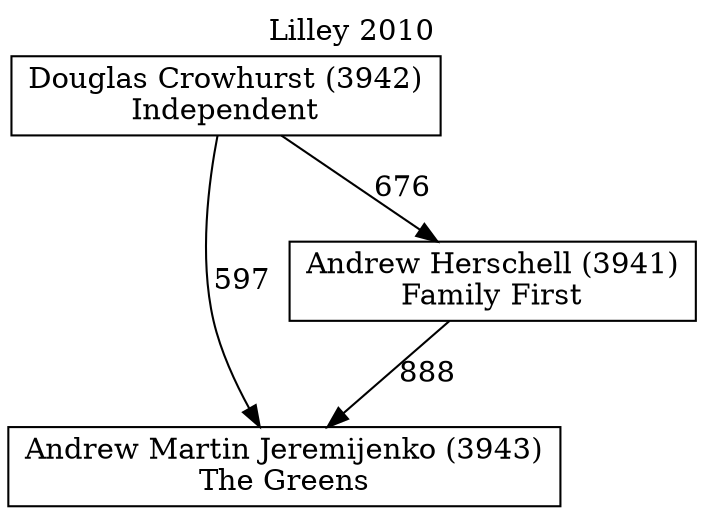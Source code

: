 // House preference flow
digraph "Andrew Martin Jeremijenko (3943)_Lilley_2010" {
	graph [label="Lilley 2010" labelloc=t mclimit=10]
	node [shape=box]
	"Andrew Martin Jeremijenko (3943)" [label="Andrew Martin Jeremijenko (3943)
The Greens"]
	"Andrew Herschell (3941)" [label="Andrew Herschell (3941)
Family First"]
	"Douglas Crowhurst (3942)" [label="Douglas Crowhurst (3942)
Independent"]
	"Andrew Martin Jeremijenko (3943)" [label="Andrew Martin Jeremijenko (3943)
The Greens"]
	"Douglas Crowhurst (3942)" [label="Douglas Crowhurst (3942)
Independent"]
	"Douglas Crowhurst (3942)" [label="Douglas Crowhurst (3942)
Independent"]
	"Andrew Herschell (3941)" [label="Andrew Herschell (3941)
Family First"]
	"Douglas Crowhurst (3942)" [label="Douglas Crowhurst (3942)
Independent"]
	"Douglas Crowhurst (3942)" [label="Douglas Crowhurst (3942)
Independent"]
	"Andrew Herschell (3941)" -> "Andrew Martin Jeremijenko (3943)" [label=888]
	"Douglas Crowhurst (3942)" -> "Andrew Herschell (3941)" [label=676]
	"Douglas Crowhurst (3942)" -> "Andrew Martin Jeremijenko (3943)" [label=597]
}
